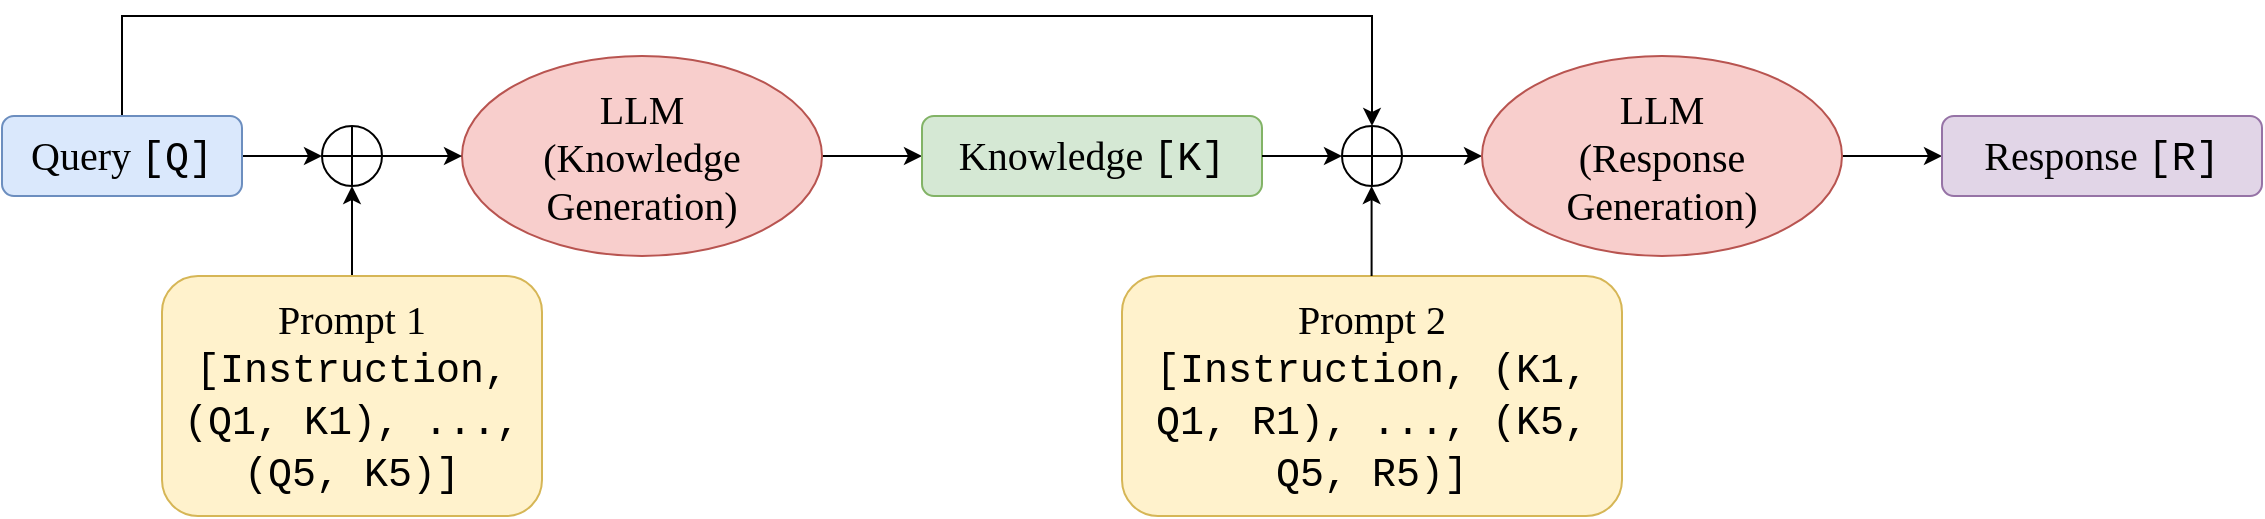 <mxfile version="21.5.2" type="github">
  <diagram name="Page-1" id="zHaGTPVrvm6le7piVSbh">
    <mxGraphModel dx="2385" dy="1605" grid="1" gridSize="10" guides="1" tooltips="1" connect="1" arrows="1" fold="1" page="1" pageScale="1" pageWidth="850" pageHeight="1100" math="0" shadow="0">
      <root>
        <mxCell id="0" />
        <mxCell id="1" parent="0" />
        <mxCell id="NPUQKM72eU2kojPdbJmF-4" style="edgeStyle=orthogonalEdgeStyle;rounded=0;orthogonalLoop=1;jettySize=auto;html=1;exitX=1;exitY=0.5;exitDx=0;exitDy=0;entryX=0;entryY=0.5;entryDx=0;entryDy=0;" edge="1" parent="1" source="NPUQKM72eU2kojPdbJmF-1" target="NPUQKM72eU2kojPdbJmF-3">
          <mxGeometry relative="1" as="geometry" />
        </mxCell>
        <mxCell id="NPUQKM72eU2kojPdbJmF-12" style="edgeStyle=orthogonalEdgeStyle;rounded=0;orthogonalLoop=1;jettySize=auto;html=1;exitX=0.5;exitY=0;exitDx=0;exitDy=0;entryX=0.5;entryY=0;entryDx=0;entryDy=0;" edge="1" parent="1" source="NPUQKM72eU2kojPdbJmF-1" target="NPUQKM72eU2kojPdbJmF-11">
          <mxGeometry relative="1" as="geometry">
            <Array as="points">
              <mxPoint x="330" y="250" />
              <mxPoint x="955" y="250" />
            </Array>
          </mxGeometry>
        </mxCell>
        <mxCell id="NPUQKM72eU2kojPdbJmF-1" value="&lt;font style=&quot;font-size: 20px;&quot; face=&quot;Georgia&quot;&gt;Query &lt;/font&gt;&lt;font face=&quot;Courier New&quot; style=&quot;font-size: 20px;&quot;&gt;[Q]&lt;/font&gt;" style="rounded=1;whiteSpace=wrap;html=1;fillColor=#dae8fc;strokeColor=#6c8ebf;" vertex="1" parent="1">
          <mxGeometry x="270" y="300" width="120" height="40" as="geometry" />
        </mxCell>
        <mxCell id="NPUQKM72eU2kojPdbJmF-9" style="edgeStyle=orthogonalEdgeStyle;rounded=0;orthogonalLoop=1;jettySize=auto;html=1;exitX=1;exitY=0.5;exitDx=0;exitDy=0;entryX=0;entryY=0.5;entryDx=0;entryDy=0;" edge="1" parent="1" source="NPUQKM72eU2kojPdbJmF-2" target="NPUQKM72eU2kojPdbJmF-8">
          <mxGeometry relative="1" as="geometry" />
        </mxCell>
        <mxCell id="NPUQKM72eU2kojPdbJmF-2" value="&lt;font face=&quot;Georgia&quot; style=&quot;font-size: 20px;&quot;&gt;LLM&lt;br&gt;&lt;font style=&quot;font-size: 20px;&quot;&gt;(Knowledge Generation)&lt;/font&gt;&lt;/font&gt;" style="ellipse;whiteSpace=wrap;html=1;fillColor=#f8cecc;strokeColor=#b85450;" vertex="1" parent="1">
          <mxGeometry x="500" y="270" width="180" height="100" as="geometry" />
        </mxCell>
        <mxCell id="NPUQKM72eU2kojPdbJmF-5" style="edgeStyle=orthogonalEdgeStyle;rounded=0;orthogonalLoop=1;jettySize=auto;html=1;exitX=1;exitY=0.5;exitDx=0;exitDy=0;entryX=0;entryY=0.5;entryDx=0;entryDy=0;" edge="1" parent="1" source="NPUQKM72eU2kojPdbJmF-3" target="NPUQKM72eU2kojPdbJmF-2">
          <mxGeometry relative="1" as="geometry" />
        </mxCell>
        <mxCell id="NPUQKM72eU2kojPdbJmF-3" value="" style="shape=orEllipse;perimeter=ellipsePerimeter;whiteSpace=wrap;html=1;backgroundOutline=1;" vertex="1" parent="1">
          <mxGeometry x="430" y="305" width="30" height="30" as="geometry" />
        </mxCell>
        <mxCell id="NPUQKM72eU2kojPdbJmF-7" style="edgeStyle=orthogonalEdgeStyle;rounded=0;orthogonalLoop=1;jettySize=auto;html=1;exitX=0.5;exitY=0;exitDx=0;exitDy=0;entryX=0.5;entryY=1;entryDx=0;entryDy=0;" edge="1" parent="1" source="NPUQKM72eU2kojPdbJmF-6" target="NPUQKM72eU2kojPdbJmF-3">
          <mxGeometry relative="1" as="geometry" />
        </mxCell>
        <mxCell id="NPUQKM72eU2kojPdbJmF-6" value="&lt;font style=&quot;font-size: 20px;&quot;&gt;&lt;font face=&quot;Georgia&quot;&gt;Prompt 1&lt;/font&gt;&lt;br&gt;&lt;font face=&quot;Courier New&quot;&gt;[Instruction, (Q1, K1), ..., (Q5, K5)]&lt;/font&gt;&lt;br&gt;&lt;/font&gt;" style="rounded=1;whiteSpace=wrap;html=1;fillColor=#fff2cc;strokeColor=#d6b656;" vertex="1" parent="1">
          <mxGeometry x="350" y="380" width="190" height="120" as="geometry" />
        </mxCell>
        <mxCell id="NPUQKM72eU2kojPdbJmF-8" value="&lt;font style=&quot;font-size: 20px;&quot; face=&quot;Georgia&quot;&gt;Knowledge &lt;/font&gt;&lt;font face=&quot;Courier New&quot; style=&quot;font-size: 20px;&quot;&gt;[K]&lt;/font&gt;" style="rounded=1;whiteSpace=wrap;html=1;fillColor=#d5e8d4;strokeColor=#82b366;" vertex="1" parent="1">
          <mxGeometry x="730" y="300" width="170" height="40" as="geometry" />
        </mxCell>
        <mxCell id="NPUQKM72eU2kojPdbJmF-10" style="edgeStyle=orthogonalEdgeStyle;rounded=0;orthogonalLoop=1;jettySize=auto;html=1;exitX=1;exitY=0.5;exitDx=0;exitDy=0;entryX=0;entryY=0.5;entryDx=0;entryDy=0;" edge="1" parent="1" target="NPUQKM72eU2kojPdbJmF-11" source="NPUQKM72eU2kojPdbJmF-8">
          <mxGeometry relative="1" as="geometry">
            <mxPoint x="900" y="320" as="sourcePoint" />
          </mxGeometry>
        </mxCell>
        <mxCell id="NPUQKM72eU2kojPdbJmF-14" style="edgeStyle=orthogonalEdgeStyle;rounded=0;orthogonalLoop=1;jettySize=auto;html=1;exitX=1;exitY=0.5;exitDx=0;exitDy=0;entryX=0;entryY=0.5;entryDx=0;entryDy=0;" edge="1" parent="1" source="NPUQKM72eU2kojPdbJmF-11" target="NPUQKM72eU2kojPdbJmF-13">
          <mxGeometry relative="1" as="geometry" />
        </mxCell>
        <mxCell id="NPUQKM72eU2kojPdbJmF-11" value="" style="shape=orEllipse;perimeter=ellipsePerimeter;whiteSpace=wrap;html=1;backgroundOutline=1;" vertex="1" parent="1">
          <mxGeometry x="940" y="305" width="30" height="30" as="geometry" />
        </mxCell>
        <mxCell id="NPUQKM72eU2kojPdbJmF-18" style="edgeStyle=orthogonalEdgeStyle;rounded=0;orthogonalLoop=1;jettySize=auto;html=1;exitX=1;exitY=0.5;exitDx=0;exitDy=0;entryX=0;entryY=0.5;entryDx=0;entryDy=0;" edge="1" parent="1" source="NPUQKM72eU2kojPdbJmF-13" target="NPUQKM72eU2kojPdbJmF-17">
          <mxGeometry relative="1" as="geometry" />
        </mxCell>
        <mxCell id="NPUQKM72eU2kojPdbJmF-13" value="&lt;font face=&quot;Georgia&quot; style=&quot;font-size: 20px;&quot;&gt;LLM&lt;br&gt;&lt;font style=&quot;font-size: 20px;&quot;&gt;(Response Generation)&lt;/font&gt;&lt;/font&gt;" style="ellipse;whiteSpace=wrap;html=1;fillColor=#f8cecc;strokeColor=#b85450;" vertex="1" parent="1">
          <mxGeometry x="1010" y="270" width="180" height="100" as="geometry" />
        </mxCell>
        <mxCell id="NPUQKM72eU2kojPdbJmF-15" value="&lt;font style=&quot;font-size: 20px;&quot;&gt;&lt;font face=&quot;Georgia&quot;&gt;Prompt 2&lt;/font&gt;&lt;br&gt;&lt;font face=&quot;Courier New&quot;&gt;[Instruction, (K1, Q1, R1), ..., (K5, Q5, R5)]&lt;/font&gt;&lt;br&gt;&lt;/font&gt;" style="rounded=1;whiteSpace=wrap;html=1;fillColor=#fff2cc;strokeColor=#d6b656;" vertex="1" parent="1">
          <mxGeometry x="830" y="380" width="250" height="120" as="geometry" />
        </mxCell>
        <mxCell id="NPUQKM72eU2kojPdbJmF-16" style="edgeStyle=orthogonalEdgeStyle;rounded=0;orthogonalLoop=1;jettySize=auto;html=1;exitX=0.5;exitY=0;exitDx=0;exitDy=0;entryX=0.5;entryY=1;entryDx=0;entryDy=0;" edge="1" parent="1">
          <mxGeometry relative="1" as="geometry">
            <mxPoint x="954.8" y="380" as="sourcePoint" />
            <mxPoint x="954.8" y="335" as="targetPoint" />
          </mxGeometry>
        </mxCell>
        <mxCell id="NPUQKM72eU2kojPdbJmF-17" value="&lt;font style=&quot;font-size: 20px;&quot; face=&quot;Georgia&quot;&gt;Response&amp;nbsp;&lt;/font&gt;&lt;font face=&quot;Courier New&quot; style=&quot;font-size: 20px;&quot;&gt;[R]&lt;/font&gt;" style="rounded=1;whiteSpace=wrap;html=1;fillColor=#e1d5e7;strokeColor=#9673a6;" vertex="1" parent="1">
          <mxGeometry x="1240" y="300" width="160" height="40" as="geometry" />
        </mxCell>
      </root>
    </mxGraphModel>
  </diagram>
</mxfile>

